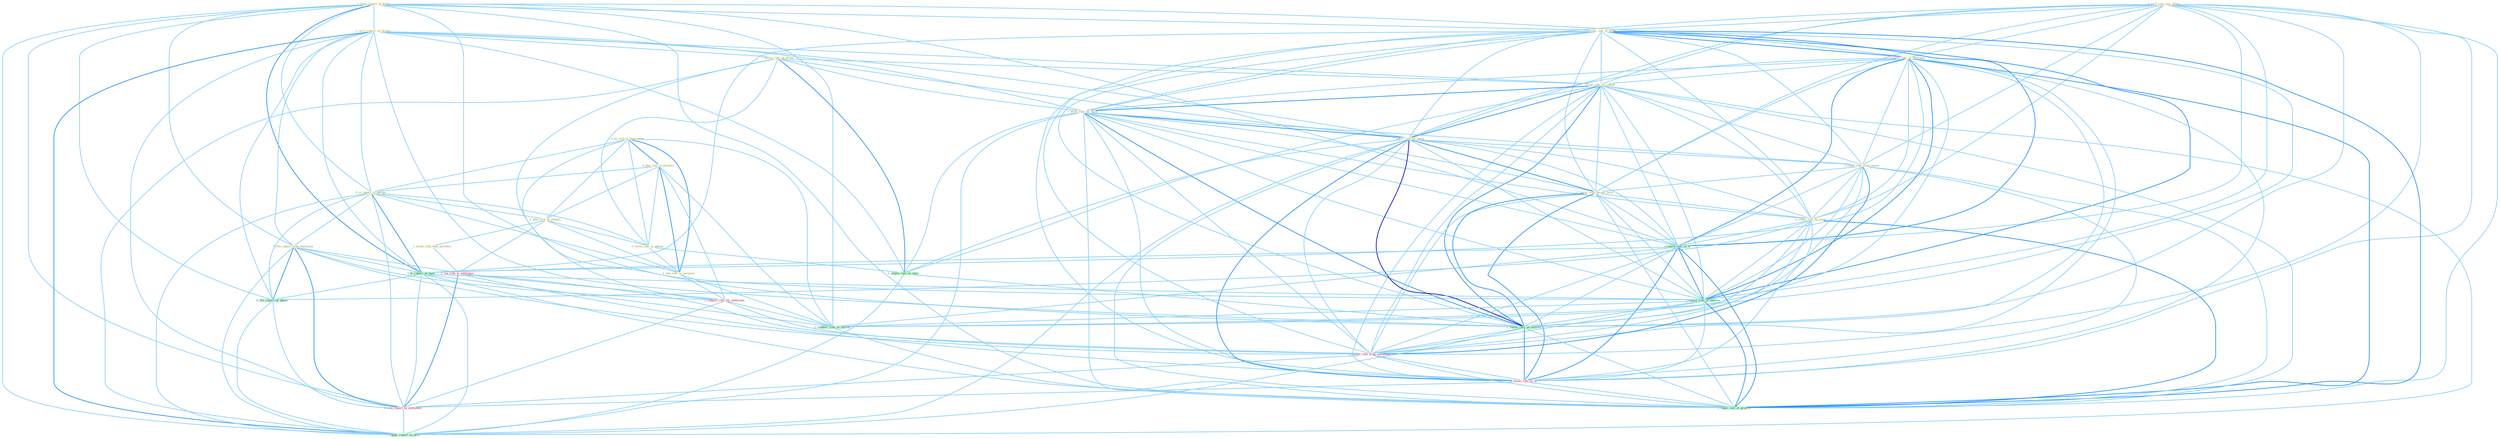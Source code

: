 Graph G{ 
    node
    [shape=polygon,style=filled,width=.5,height=.06,color="#BDFCC9",fixedsize=true,fontsize=4,
    fontcolor="#2f4f4f"];
    {node
    [color="#ffffe0", fontcolor="#8b7d6b"] "1_been_report_of_death " "0_turn_rate_sinc_debut " "1_carri_report_on_factori " "1_assum_rate_of_inflat " "0_ha_role_in_hemispher " "0_plai_role_in_process " "1_have_rate_of_othernum " "1_follow_rule_on_price " "1_set_rate_on_refund " "1_drive_rate_on_secur " "1_lower_rate_on_stock " "0_is_report_in_bureau " "0_take_risk_in_market " "1_involv_risk_than_portfolio " "1_found_rate_from_invest " "0_file_report_with_entitynam " "0_lower_rate_becaus_level " "0_reduc_rate_by_point " "0_write_rule_in_advanc " "1_ban_role_in_assassin "}
{node [color="#fff0f5", fontcolor="#b22222"] "1_wa_risk_to_entitynam " "1_support_role_for_entitynam " "0_receiv_rate_from_entitynam " "0_lower_rate_to_% " "0_sent_report_to_entitynam "}
edge [color="#B0E2FF"];

	"1_been_report_of_death " -- "1_carri_report_on_factori " [w="1", color="#87cefa" ];
	"1_been_report_of_death " -- "1_assum_rate_of_inflat " [w="1", color="#87cefa" ];
	"1_been_report_of_death " -- "1_have_rate_of_othernum " [w="1", color="#87cefa" ];
	"1_been_report_of_death " -- "0_is_report_in_bureau " [w="1", color="#87cefa" ];
	"1_been_report_of_death " -- "0_file_report_with_entitynam " [w="1", color="#87cefa" ];
	"1_been_report_of_death " -- "1_reach_rate_of_% " [w="1", color="#87cefa" ];
	"1_been_report_of_death " -- "1_is_report_of_topic " [w="2", color="#1e90ff" , len=0.8];
	"1_been_report_of_death " -- "1_expect_rate_of_increas " [w="1", color="#87cefa" ];
	"1_been_report_of_death " -- "1_reinforc_role_of_institut " [w="1", color="#87cefa" ];
	"1_been_report_of_death " -- "0_file_report_by_phone " [w="1", color="#87cefa" ];
	"1_been_report_of_death " -- "0_sent_report_to_entitynam " [w="1", color="#87cefa" ];
	"1_been_report_of_death " -- "1_suppli_report_on_plan " [w="1", color="#87cefa" ];
	"1_been_report_of_death " -- "1_reduc_rate_of_growth " [w="1", color="#87cefa" ];
	"0_turn_rate_sinc_debut " -- "1_assum_rate_of_inflat " [w="1", color="#87cefa" ];
	"0_turn_rate_sinc_debut " -- "1_have_rate_of_othernum " [w="1", color="#87cefa" ];
	"0_turn_rate_sinc_debut " -- "1_set_rate_on_refund " [w="1", color="#87cefa" ];
	"0_turn_rate_sinc_debut " -- "1_drive_rate_on_secur " [w="1", color="#87cefa" ];
	"0_turn_rate_sinc_debut " -- "1_lower_rate_on_stock " [w="1", color="#87cefa" ];
	"0_turn_rate_sinc_debut " -- "1_found_rate_from_invest " [w="1", color="#87cefa" ];
	"0_turn_rate_sinc_debut " -- "0_lower_rate_becaus_level " [w="1", color="#87cefa" ];
	"0_turn_rate_sinc_debut " -- "0_reduc_rate_by_point " [w="1", color="#87cefa" ];
	"0_turn_rate_sinc_debut " -- "1_reach_rate_of_% " [w="1", color="#87cefa" ];
	"0_turn_rate_sinc_debut " -- "1_expect_rate_of_increas " [w="1", color="#87cefa" ];
	"0_turn_rate_sinc_debut " -- "1_lower_rate_on_million " [w="1", color="#87cefa" ];
	"0_turn_rate_sinc_debut " -- "0_receiv_rate_from_entitynam " [w="1", color="#87cefa" ];
	"0_turn_rate_sinc_debut " -- "0_lower_rate_to_% " [w="1", color="#87cefa" ];
	"0_turn_rate_sinc_debut " -- "1_reduc_rate_of_growth " [w="1", color="#87cefa" ];
	"1_carri_report_on_factori " -- "1_follow_rule_on_price " [w="1", color="#87cefa" ];
	"1_carri_report_on_factori " -- "1_set_rate_on_refund " [w="1", color="#87cefa" ];
	"1_carri_report_on_factori " -- "1_drive_rate_on_secur " [w="1", color="#87cefa" ];
	"1_carri_report_on_factori " -- "1_lower_rate_on_stock " [w="1", color="#87cefa" ];
	"1_carri_report_on_factori " -- "0_is_report_in_bureau " [w="1", color="#87cefa" ];
	"1_carri_report_on_factori " -- "0_file_report_with_entitynam " [w="1", color="#87cefa" ];
	"1_carri_report_on_factori " -- "1_impos_rule_on_state " [w="1", color="#87cefa" ];
	"1_carri_report_on_factori " -- "1_is_report_of_topic " [w="1", color="#87cefa" ];
	"1_carri_report_on_factori " -- "1_lower_rate_on_million " [w="1", color="#87cefa" ];
	"1_carri_report_on_factori " -- "0_file_report_by_phone " [w="1", color="#87cefa" ];
	"1_carri_report_on_factori " -- "0_sent_report_to_entitynam " [w="1", color="#87cefa" ];
	"1_carri_report_on_factori " -- "1_suppli_report_on_plan " [w="2", color="#1e90ff" , len=0.8];
	"1_assum_rate_of_inflat " -- "1_have_rate_of_othernum " [w="2", color="#1e90ff" , len=0.8];
	"1_assum_rate_of_inflat " -- "1_set_rate_on_refund " [w="1", color="#87cefa" ];
	"1_assum_rate_of_inflat " -- "1_drive_rate_on_secur " [w="1", color="#87cefa" ];
	"1_assum_rate_of_inflat " -- "1_lower_rate_on_stock " [w="1", color="#87cefa" ];
	"1_assum_rate_of_inflat " -- "1_found_rate_from_invest " [w="1", color="#87cefa" ];
	"1_assum_rate_of_inflat " -- "0_lower_rate_becaus_level " [w="1", color="#87cefa" ];
	"1_assum_rate_of_inflat " -- "0_reduc_rate_by_point " [w="1", color="#87cefa" ];
	"1_assum_rate_of_inflat " -- "1_reach_rate_of_% " [w="2", color="#1e90ff" , len=0.8];
	"1_assum_rate_of_inflat " -- "1_is_report_of_topic " [w="1", color="#87cefa" ];
	"1_assum_rate_of_inflat " -- "1_expect_rate_of_increas " [w="2", color="#1e90ff" , len=0.8];
	"1_assum_rate_of_inflat " -- "1_reinforc_role_of_institut " [w="1", color="#87cefa" ];
	"1_assum_rate_of_inflat " -- "1_lower_rate_on_million " [w="1", color="#87cefa" ];
	"1_assum_rate_of_inflat " -- "0_receiv_rate_from_entitynam " [w="1", color="#87cefa" ];
	"1_assum_rate_of_inflat " -- "0_lower_rate_to_% " [w="1", color="#87cefa" ];
	"1_assum_rate_of_inflat " -- "1_reduc_rate_of_growth " [w="2", color="#1e90ff" , len=0.8];
	"0_ha_role_in_hemispher " -- "0_plai_role_in_process " [w="2", color="#1e90ff" , len=0.8];
	"0_ha_role_in_hemispher " -- "0_is_report_in_bureau " [w="1", color="#87cefa" ];
	"0_ha_role_in_hemispher " -- "0_take_risk_in_market " [w="1", color="#87cefa" ];
	"0_ha_role_in_hemispher " -- "0_write_rule_in_advanc " [w="1", color="#87cefa" ];
	"0_ha_role_in_hemispher " -- "1_ban_role_in_assassin " [w="2", color="#1e90ff" , len=0.8];
	"0_ha_role_in_hemispher " -- "1_support_role_for_entitynam " [w="1", color="#87cefa" ];
	"0_ha_role_in_hemispher " -- "1_reinforc_role_of_institut " [w="1", color="#87cefa" ];
	"0_plai_role_in_process " -- "0_is_report_in_bureau " [w="1", color="#87cefa" ];
	"0_plai_role_in_process " -- "0_take_risk_in_market " [w="1", color="#87cefa" ];
	"0_plai_role_in_process " -- "0_write_rule_in_advanc " [w="1", color="#87cefa" ];
	"0_plai_role_in_process " -- "1_ban_role_in_assassin " [w="2", color="#1e90ff" , len=0.8];
	"0_plai_role_in_process " -- "1_support_role_for_entitynam " [w="1", color="#87cefa" ];
	"0_plai_role_in_process " -- "1_reinforc_role_of_institut " [w="1", color="#87cefa" ];
	"1_have_rate_of_othernum " -- "1_set_rate_on_refund " [w="1", color="#87cefa" ];
	"1_have_rate_of_othernum " -- "1_drive_rate_on_secur " [w="1", color="#87cefa" ];
	"1_have_rate_of_othernum " -- "1_lower_rate_on_stock " [w="1", color="#87cefa" ];
	"1_have_rate_of_othernum " -- "1_found_rate_from_invest " [w="1", color="#87cefa" ];
	"1_have_rate_of_othernum " -- "0_lower_rate_becaus_level " [w="1", color="#87cefa" ];
	"1_have_rate_of_othernum " -- "0_reduc_rate_by_point " [w="1", color="#87cefa" ];
	"1_have_rate_of_othernum " -- "1_reach_rate_of_% " [w="2", color="#1e90ff" , len=0.8];
	"1_have_rate_of_othernum " -- "1_is_report_of_topic " [w="1", color="#87cefa" ];
	"1_have_rate_of_othernum " -- "1_expect_rate_of_increas " [w="2", color="#1e90ff" , len=0.8];
	"1_have_rate_of_othernum " -- "1_reinforc_role_of_institut " [w="1", color="#87cefa" ];
	"1_have_rate_of_othernum " -- "1_lower_rate_on_million " [w="1", color="#87cefa" ];
	"1_have_rate_of_othernum " -- "0_receiv_rate_from_entitynam " [w="1", color="#87cefa" ];
	"1_have_rate_of_othernum " -- "0_lower_rate_to_% " [w="1", color="#87cefa" ];
	"1_have_rate_of_othernum " -- "1_reduc_rate_of_growth " [w="2", color="#1e90ff" , len=0.8];
	"1_follow_rule_on_price " -- "1_set_rate_on_refund " [w="1", color="#87cefa" ];
	"1_follow_rule_on_price " -- "1_drive_rate_on_secur " [w="1", color="#87cefa" ];
	"1_follow_rule_on_price " -- "1_lower_rate_on_stock " [w="1", color="#87cefa" ];
	"1_follow_rule_on_price " -- "0_write_rule_in_advanc " [w="1", color="#87cefa" ];
	"1_follow_rule_on_price " -- "1_impos_rule_on_state " [w="2", color="#1e90ff" , len=0.8];
	"1_follow_rule_on_price " -- "1_lower_rate_on_million " [w="1", color="#87cefa" ];
	"1_follow_rule_on_price " -- "1_suppli_report_on_plan " [w="1", color="#87cefa" ];
	"1_set_rate_on_refund " -- "1_drive_rate_on_secur " [w="2", color="#1e90ff" , len=0.8];
	"1_set_rate_on_refund " -- "1_lower_rate_on_stock " [w="2", color="#1e90ff" , len=0.8];
	"1_set_rate_on_refund " -- "1_found_rate_from_invest " [w="1", color="#87cefa" ];
	"1_set_rate_on_refund " -- "0_lower_rate_becaus_level " [w="1", color="#87cefa" ];
	"1_set_rate_on_refund " -- "0_reduc_rate_by_point " [w="1", color="#87cefa" ];
	"1_set_rate_on_refund " -- "1_impos_rule_on_state " [w="1", color="#87cefa" ];
	"1_set_rate_on_refund " -- "1_reach_rate_of_% " [w="1", color="#87cefa" ];
	"1_set_rate_on_refund " -- "1_expect_rate_of_increas " [w="1", color="#87cefa" ];
	"1_set_rate_on_refund " -- "1_lower_rate_on_million " [w="2", color="#1e90ff" , len=0.8];
	"1_set_rate_on_refund " -- "0_receiv_rate_from_entitynam " [w="1", color="#87cefa" ];
	"1_set_rate_on_refund " -- "0_lower_rate_to_% " [w="1", color="#87cefa" ];
	"1_set_rate_on_refund " -- "1_suppli_report_on_plan " [w="1", color="#87cefa" ];
	"1_set_rate_on_refund " -- "1_reduc_rate_of_growth " [w="1", color="#87cefa" ];
	"1_drive_rate_on_secur " -- "1_lower_rate_on_stock " [w="2", color="#1e90ff" , len=0.8];
	"1_drive_rate_on_secur " -- "1_found_rate_from_invest " [w="1", color="#87cefa" ];
	"1_drive_rate_on_secur " -- "0_lower_rate_becaus_level " [w="1", color="#87cefa" ];
	"1_drive_rate_on_secur " -- "0_reduc_rate_by_point " [w="1", color="#87cefa" ];
	"1_drive_rate_on_secur " -- "1_impos_rule_on_state " [w="1", color="#87cefa" ];
	"1_drive_rate_on_secur " -- "1_reach_rate_of_% " [w="1", color="#87cefa" ];
	"1_drive_rate_on_secur " -- "1_expect_rate_of_increas " [w="1", color="#87cefa" ];
	"1_drive_rate_on_secur " -- "1_lower_rate_on_million " [w="2", color="#1e90ff" , len=0.8];
	"1_drive_rate_on_secur " -- "0_receiv_rate_from_entitynam " [w="1", color="#87cefa" ];
	"1_drive_rate_on_secur " -- "0_lower_rate_to_% " [w="1", color="#87cefa" ];
	"1_drive_rate_on_secur " -- "1_suppli_report_on_plan " [w="1", color="#87cefa" ];
	"1_drive_rate_on_secur " -- "1_reduc_rate_of_growth " [w="1", color="#87cefa" ];
	"1_lower_rate_on_stock " -- "1_found_rate_from_invest " [w="1", color="#87cefa" ];
	"1_lower_rate_on_stock " -- "0_lower_rate_becaus_level " [w="2", color="#1e90ff" , len=0.8];
	"1_lower_rate_on_stock " -- "0_reduc_rate_by_point " [w="1", color="#87cefa" ];
	"1_lower_rate_on_stock " -- "1_impos_rule_on_state " [w="1", color="#87cefa" ];
	"1_lower_rate_on_stock " -- "1_reach_rate_of_% " [w="1", color="#87cefa" ];
	"1_lower_rate_on_stock " -- "1_expect_rate_of_increas " [w="1", color="#87cefa" ];
	"1_lower_rate_on_stock " -- "1_lower_rate_on_million " [w="3", color="#0000cd" , len=0.6];
	"1_lower_rate_on_stock " -- "0_receiv_rate_from_entitynam " [w="1", color="#87cefa" ];
	"1_lower_rate_on_stock " -- "0_lower_rate_to_% " [w="2", color="#1e90ff" , len=0.8];
	"1_lower_rate_on_stock " -- "1_suppli_report_on_plan " [w="1", color="#87cefa" ];
	"1_lower_rate_on_stock " -- "1_reduc_rate_of_growth " [w="1", color="#87cefa" ];
	"0_is_report_in_bureau " -- "0_take_risk_in_market " [w="1", color="#87cefa" ];
	"0_is_report_in_bureau " -- "0_file_report_with_entitynam " [w="1", color="#87cefa" ];
	"0_is_report_in_bureau " -- "0_write_rule_in_advanc " [w="1", color="#87cefa" ];
	"0_is_report_in_bureau " -- "1_ban_role_in_assassin " [w="1", color="#87cefa" ];
	"0_is_report_in_bureau " -- "1_is_report_of_topic " [w="2", color="#1e90ff" , len=0.8];
	"0_is_report_in_bureau " -- "0_file_report_by_phone " [w="1", color="#87cefa" ];
	"0_is_report_in_bureau " -- "0_sent_report_to_entitynam " [w="1", color="#87cefa" ];
	"0_is_report_in_bureau " -- "1_suppli_report_on_plan " [w="1", color="#87cefa" ];
	"0_take_risk_in_market " -- "1_involv_risk_than_portfolio " [w="1", color="#87cefa" ];
	"0_take_risk_in_market " -- "0_write_rule_in_advanc " [w="1", color="#87cefa" ];
	"0_take_risk_in_market " -- "1_ban_role_in_assassin " [w="1", color="#87cefa" ];
	"0_take_risk_in_market " -- "1_wa_risk_to_entitynam " [w="1", color="#87cefa" ];
	"1_involv_risk_than_portfolio " -- "1_wa_risk_to_entitynam " [w="1", color="#87cefa" ];
	"1_found_rate_from_invest " -- "0_lower_rate_becaus_level " [w="1", color="#87cefa" ];
	"1_found_rate_from_invest " -- "0_reduc_rate_by_point " [w="1", color="#87cefa" ];
	"1_found_rate_from_invest " -- "1_reach_rate_of_% " [w="1", color="#87cefa" ];
	"1_found_rate_from_invest " -- "1_expect_rate_of_increas " [w="1", color="#87cefa" ];
	"1_found_rate_from_invest " -- "1_lower_rate_on_million " [w="1", color="#87cefa" ];
	"1_found_rate_from_invest " -- "0_receiv_rate_from_entitynam " [w="2", color="#1e90ff" , len=0.8];
	"1_found_rate_from_invest " -- "0_lower_rate_to_% " [w="1", color="#87cefa" ];
	"1_found_rate_from_invest " -- "1_reduc_rate_of_growth " [w="1", color="#87cefa" ];
	"0_file_report_with_entitynam " -- "1_wa_risk_to_entitynam " [w="1", color="#87cefa" ];
	"0_file_report_with_entitynam " -- "1_support_role_for_entitynam " [w="1", color="#87cefa" ];
	"0_file_report_with_entitynam " -- "1_is_report_of_topic " [w="1", color="#87cefa" ];
	"0_file_report_with_entitynam " -- "0_receiv_rate_from_entitynam " [w="1", color="#87cefa" ];
	"0_file_report_with_entitynam " -- "0_file_report_by_phone " [w="2", color="#1e90ff" , len=0.8];
	"0_file_report_with_entitynam " -- "0_sent_report_to_entitynam " [w="2", color="#1e90ff" , len=0.8];
	"0_file_report_with_entitynam " -- "1_suppli_report_on_plan " [w="1", color="#87cefa" ];
	"0_lower_rate_becaus_level " -- "0_reduc_rate_by_point " [w="1", color="#87cefa" ];
	"0_lower_rate_becaus_level " -- "1_reach_rate_of_% " [w="1", color="#87cefa" ];
	"0_lower_rate_becaus_level " -- "1_expect_rate_of_increas " [w="1", color="#87cefa" ];
	"0_lower_rate_becaus_level " -- "1_lower_rate_on_million " [w="2", color="#1e90ff" , len=0.8];
	"0_lower_rate_becaus_level " -- "0_receiv_rate_from_entitynam " [w="1", color="#87cefa" ];
	"0_lower_rate_becaus_level " -- "0_lower_rate_to_% " [w="2", color="#1e90ff" , len=0.8];
	"0_lower_rate_becaus_level " -- "1_reduc_rate_of_growth " [w="1", color="#87cefa" ];
	"0_reduc_rate_by_point " -- "1_reach_rate_of_% " [w="1", color="#87cefa" ];
	"0_reduc_rate_by_point " -- "1_expect_rate_of_increas " [w="1", color="#87cefa" ];
	"0_reduc_rate_by_point " -- "1_lower_rate_on_million " [w="1", color="#87cefa" ];
	"0_reduc_rate_by_point " -- "0_receiv_rate_from_entitynam " [w="1", color="#87cefa" ];
	"0_reduc_rate_by_point " -- "0_file_report_by_phone " [w="1", color="#87cefa" ];
	"0_reduc_rate_by_point " -- "0_lower_rate_to_% " [w="1", color="#87cefa" ];
	"0_reduc_rate_by_point " -- "1_reduc_rate_of_growth " [w="2", color="#1e90ff" , len=0.8];
	"0_write_rule_in_advanc " -- "1_ban_role_in_assassin " [w="1", color="#87cefa" ];
	"0_write_rule_in_advanc " -- "1_impos_rule_on_state " [w="1", color="#87cefa" ];
	"1_ban_role_in_assassin " -- "1_support_role_for_entitynam " [w="1", color="#87cefa" ];
	"1_ban_role_in_assassin " -- "1_reinforc_role_of_institut " [w="1", color="#87cefa" ];
	"1_wa_risk_to_entitynam " -- "1_support_role_for_entitynam " [w="1", color="#87cefa" ];
	"1_wa_risk_to_entitynam " -- "0_receiv_rate_from_entitynam " [w="1", color="#87cefa" ];
	"1_wa_risk_to_entitynam " -- "0_lower_rate_to_% " [w="1", color="#87cefa" ];
	"1_wa_risk_to_entitynam " -- "0_sent_report_to_entitynam " [w="2", color="#1e90ff" , len=0.8];
	"1_impos_rule_on_state " -- "1_lower_rate_on_million " [w="1", color="#87cefa" ];
	"1_impos_rule_on_state " -- "1_suppli_report_on_plan " [w="1", color="#87cefa" ];
	"1_support_role_for_entitynam " -- "1_reinforc_role_of_institut " [w="1", color="#87cefa" ];
	"1_support_role_for_entitynam " -- "0_receiv_rate_from_entitynam " [w="1", color="#87cefa" ];
	"1_support_role_for_entitynam " -- "0_sent_report_to_entitynam " [w="1", color="#87cefa" ];
	"1_reach_rate_of_% " -- "1_is_report_of_topic " [w="1", color="#87cefa" ];
	"1_reach_rate_of_% " -- "1_expect_rate_of_increas " [w="2", color="#1e90ff" , len=0.8];
	"1_reach_rate_of_% " -- "1_reinforc_role_of_institut " [w="1", color="#87cefa" ];
	"1_reach_rate_of_% " -- "1_lower_rate_on_million " [w="1", color="#87cefa" ];
	"1_reach_rate_of_% " -- "0_receiv_rate_from_entitynam " [w="1", color="#87cefa" ];
	"1_reach_rate_of_% " -- "0_lower_rate_to_% " [w="2", color="#1e90ff" , len=0.8];
	"1_reach_rate_of_% " -- "1_reduc_rate_of_growth " [w="2", color="#1e90ff" , len=0.8];
	"1_is_report_of_topic " -- "1_expect_rate_of_increas " [w="1", color="#87cefa" ];
	"1_is_report_of_topic " -- "1_reinforc_role_of_institut " [w="1", color="#87cefa" ];
	"1_is_report_of_topic " -- "0_file_report_by_phone " [w="1", color="#87cefa" ];
	"1_is_report_of_topic " -- "0_sent_report_to_entitynam " [w="1", color="#87cefa" ];
	"1_is_report_of_topic " -- "1_suppli_report_on_plan " [w="1", color="#87cefa" ];
	"1_is_report_of_topic " -- "1_reduc_rate_of_growth " [w="1", color="#87cefa" ];
	"1_expect_rate_of_increas " -- "1_reinforc_role_of_institut " [w="1", color="#87cefa" ];
	"1_expect_rate_of_increas " -- "1_lower_rate_on_million " [w="1", color="#87cefa" ];
	"1_expect_rate_of_increas " -- "0_receiv_rate_from_entitynam " [w="1", color="#87cefa" ];
	"1_expect_rate_of_increas " -- "0_lower_rate_to_% " [w="1", color="#87cefa" ];
	"1_expect_rate_of_increas " -- "1_reduc_rate_of_growth " [w="2", color="#1e90ff" , len=0.8];
	"1_reinforc_role_of_institut " -- "1_reduc_rate_of_growth " [w="1", color="#87cefa" ];
	"1_lower_rate_on_million " -- "0_receiv_rate_from_entitynam " [w="1", color="#87cefa" ];
	"1_lower_rate_on_million " -- "0_lower_rate_to_% " [w="2", color="#1e90ff" , len=0.8];
	"1_lower_rate_on_million " -- "1_suppli_report_on_plan " [w="1", color="#87cefa" ];
	"1_lower_rate_on_million " -- "1_reduc_rate_of_growth " [w="1", color="#87cefa" ];
	"0_receiv_rate_from_entitynam " -- "0_lower_rate_to_% " [w="1", color="#87cefa" ];
	"0_receiv_rate_from_entitynam " -- "0_sent_report_to_entitynam " [w="1", color="#87cefa" ];
	"0_receiv_rate_from_entitynam " -- "1_reduc_rate_of_growth " [w="1", color="#87cefa" ];
	"0_file_report_by_phone " -- "0_sent_report_to_entitynam " [w="1", color="#87cefa" ];
	"0_file_report_by_phone " -- "1_suppli_report_on_plan " [w="1", color="#87cefa" ];
	"0_lower_rate_to_% " -- "0_sent_report_to_entitynam " [w="1", color="#87cefa" ];
	"0_lower_rate_to_% " -- "1_reduc_rate_of_growth " [w="1", color="#87cefa" ];
	"0_sent_report_to_entitynam " -- "1_suppli_report_on_plan " [w="1", color="#87cefa" ];
}